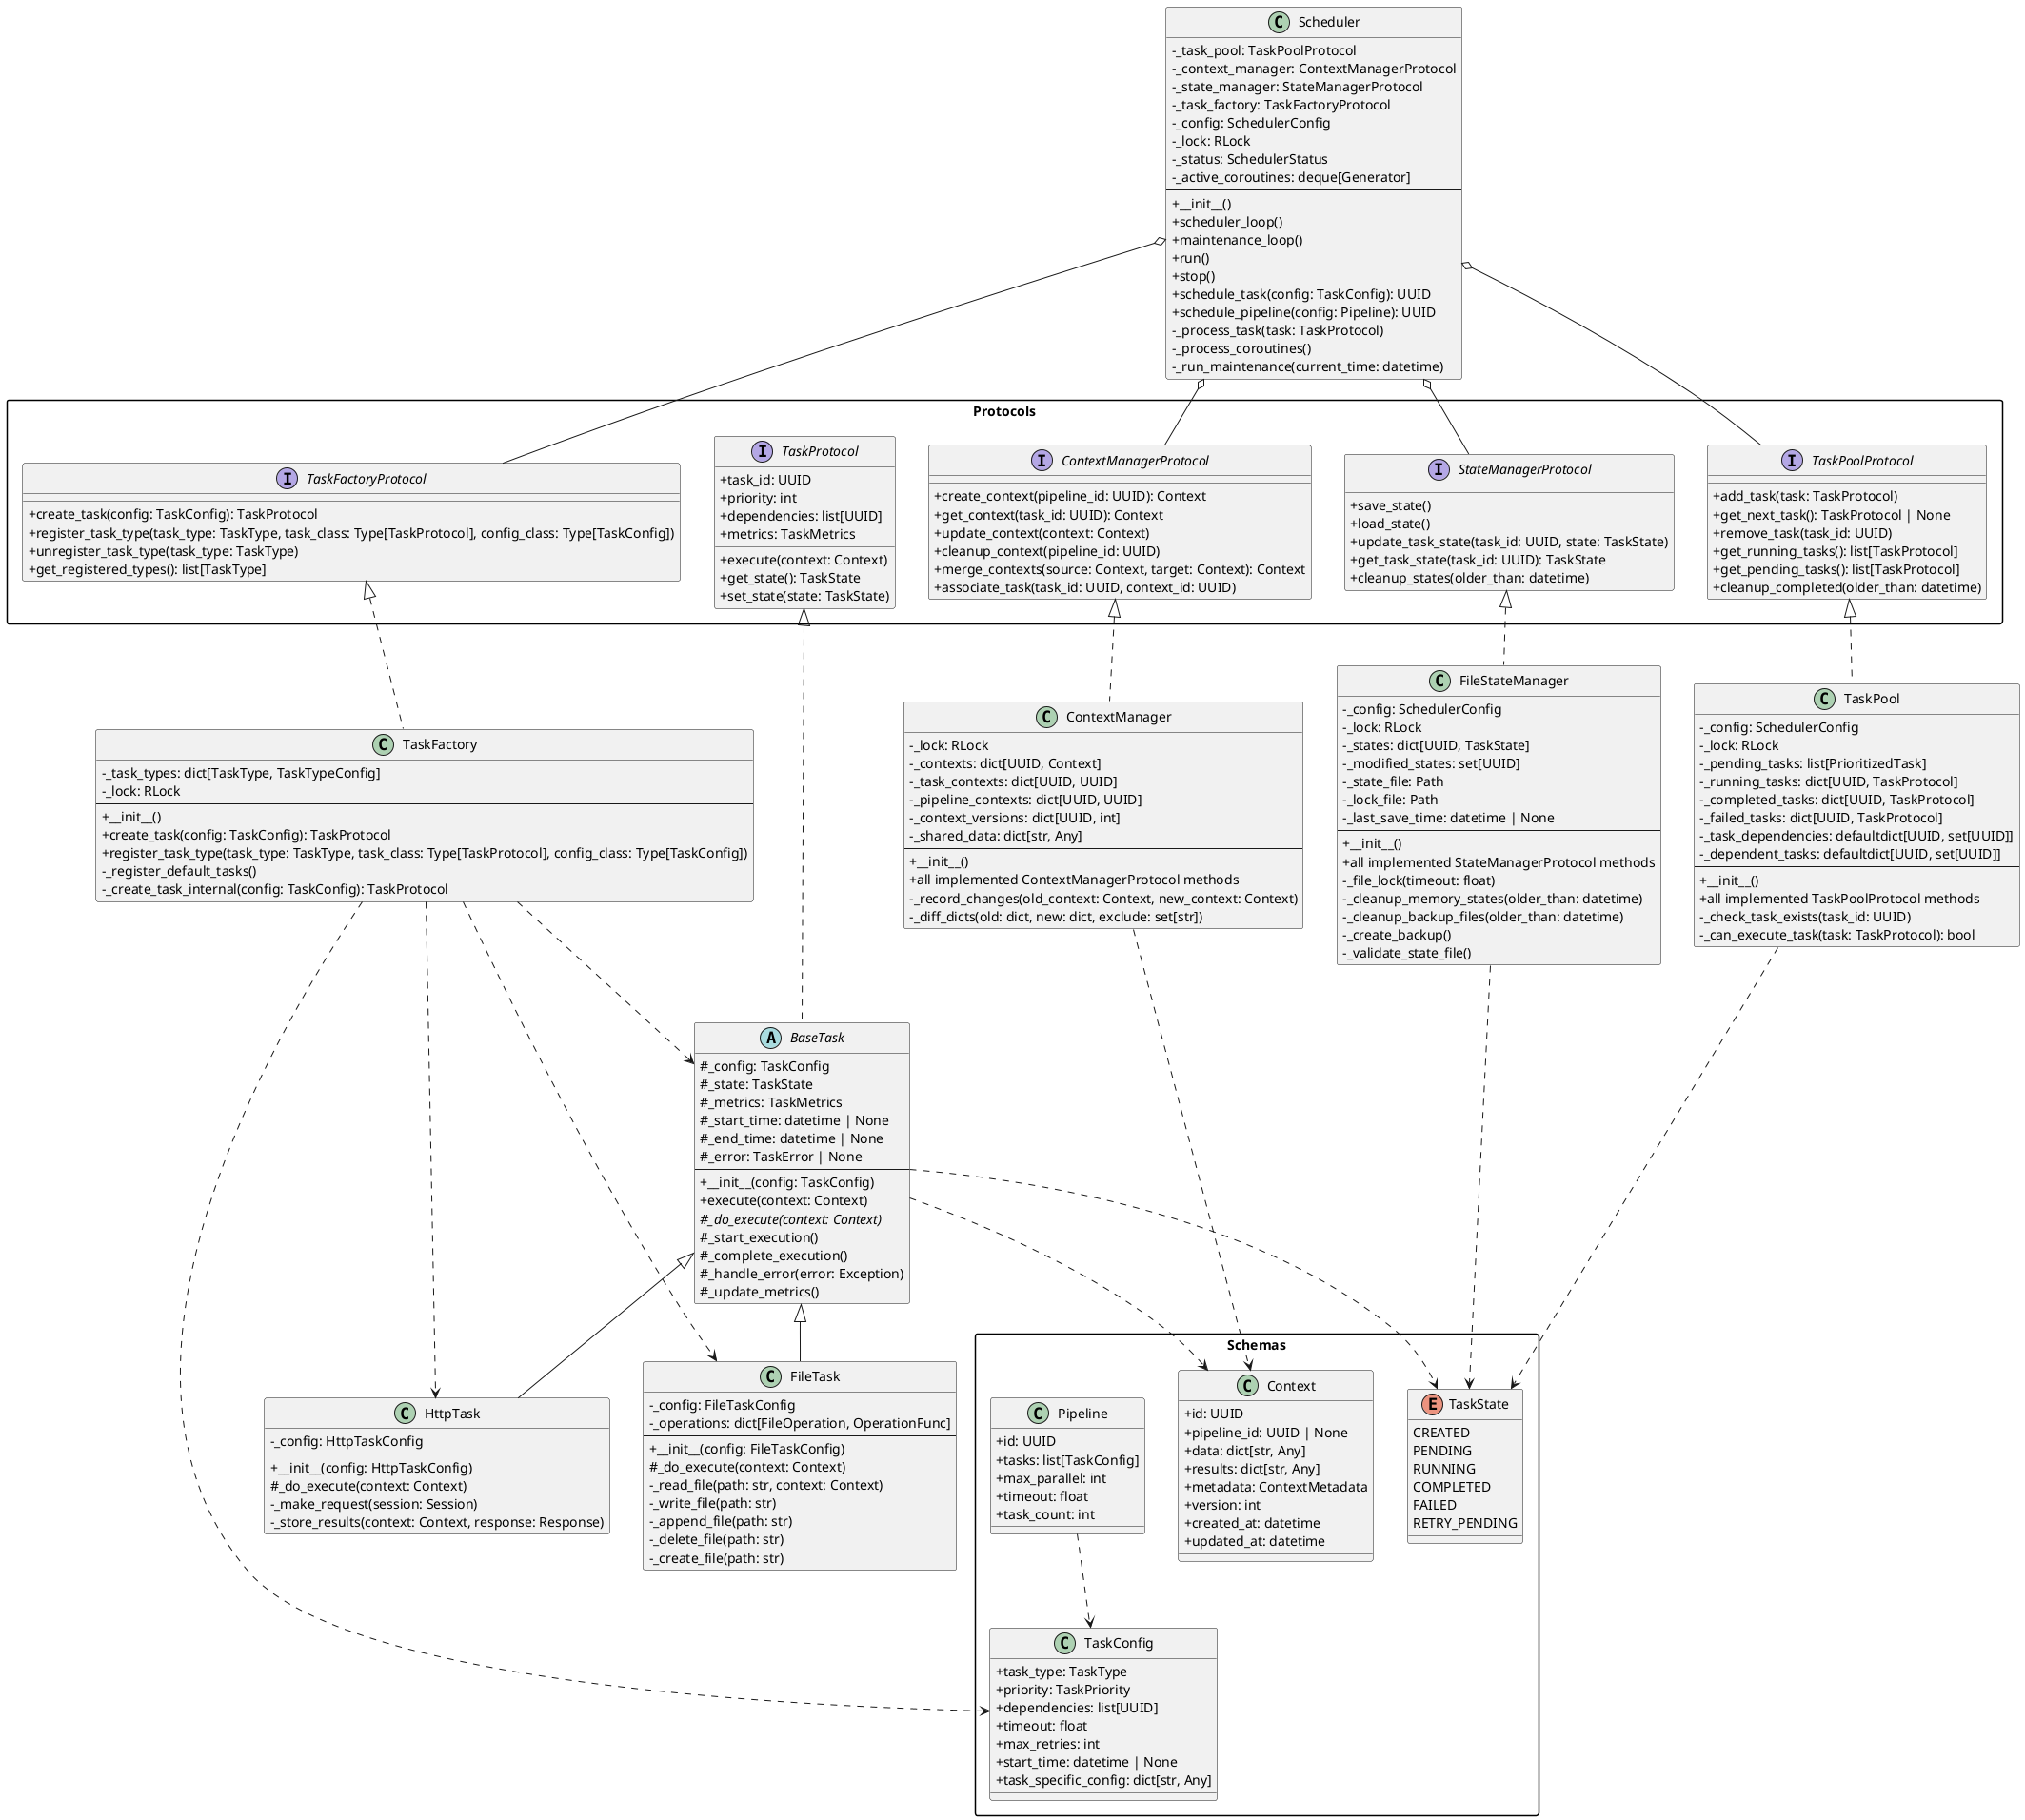 @startuml
skinparam packageStyle rectangle
skinparam componentStyle uml2
skinparam classAttributeIconSize 0

' Protocols
package "Protocols" {
    interface "TaskProtocol" as TaskP {
        +task_id: UUID
        +priority: int
        +dependencies: list[UUID]
        +metrics: TaskMetrics
        +execute(context: Context)
        +get_state(): TaskState
        +set_state(state: TaskState)
    }

    interface "TaskFactoryProtocol" as TaskFactoryP {
        +create_task(config: TaskConfig): TaskProtocol
        +register_task_type(task_type: TaskType, task_class: Type[TaskProtocol], config_class: Type[TaskConfig])
        +unregister_task_type(task_type: TaskType)
        +get_registered_types(): list[TaskType]
    }

    interface "ContextManagerProtocol" as ContextManagerP {
        +create_context(pipeline_id: UUID): Context
        +get_context(task_id: UUID): Context
        +update_context(context: Context)
        +cleanup_context(pipeline_id: UUID)
        +merge_contexts(source: Context, target: Context): Context
        +associate_task(task_id: UUID, context_id: UUID)
    }

    interface "StateManagerProtocol" as StateManagerP {
        +save_state()
        +load_state()
        +update_task_state(task_id: UUID, state: TaskState)
        +get_task_state(task_id: UUID): TaskState
        +cleanup_states(older_than: datetime)
    }

    interface "TaskPoolProtocol" as TaskPoolP {
        +add_task(task: TaskProtocol)
        +get_next_task(): TaskProtocol | None
        +remove_task(task_id: UUID)
        +get_running_tasks(): list[TaskProtocol]
        +get_pending_tasks(): list[TaskProtocol]
        +cleanup_completed(older_than: datetime)
    }
}

' Base classes and implementations
abstract class "BaseTask" as BaseTask {
    #_config: TaskConfig
    #_state: TaskState
    #_metrics: TaskMetrics
    #_start_time: datetime | None
    #_end_time: datetime | None
    #_error: TaskError | None
    --
    +__init__(config: TaskConfig)
    +execute(context: Context)
    #{abstract} _do_execute(context: Context)
    #_start_execution()
    #_complete_execution()
    #_handle_error(error: Exception)
    #_update_metrics()
}

class "FileTask" as FileTask {
    -_config: FileTaskConfig
    -_operations: dict[FileOperation, OperationFunc]
    --
    +__init__(config: FileTaskConfig)
    #_do_execute(context: Context)
    -_read_file(path: str, context: Context)
    -_write_file(path: str)
    -_append_file(path: str)
    -_delete_file(path: str)
    -_create_file(path: str)
}

class "HttpTask" as HttpTask {
    -_config: HttpTaskConfig
    --
    +__init__(config: HttpTaskConfig)
    #_do_execute(context: Context)
    -_make_request(session: Session)
    -_store_results(context: Context, response: Response)
}

class "TaskFactory" as TaskFactory {
    -_task_types: dict[TaskType, TaskTypeConfig]
    -_lock: RLock
    --
    +__init__()
    +create_task(config: TaskConfig): TaskProtocol
    +register_task_type(task_type: TaskType, task_class: Type[TaskProtocol], config_class: Type[TaskConfig])
    -_register_default_tasks()
    -_create_task_internal(config: TaskConfig): TaskProtocol
}

class "ContextManager" as ContextManager {
    -_lock: RLock
    -_contexts: dict[UUID, Context]
    -_task_contexts: dict[UUID, UUID]
    -_pipeline_contexts: dict[UUID, UUID]
    -_context_versions: dict[UUID, int]
    -_shared_data: dict[str, Any]
    --
    +__init__()
    +all implemented ContextManagerProtocol methods
    -_record_changes(old_context: Context, new_context: Context)
    -_diff_dicts(old: dict, new: dict, exclude: set[str])
}

class "FileStateManager" as FileStateManager {
    -_config: SchedulerConfig
    -_lock: RLock
    -_states: dict[UUID, TaskState]
    -_modified_states: set[UUID]
    -_state_file: Path
    -_lock_file: Path
    -_last_save_time: datetime | None
    --
    +__init__()
    +all implemented StateManagerProtocol methods
    -_file_lock(timeout: float)
    -_cleanup_memory_states(older_than: datetime)
    -_cleanup_backup_files(older_than: datetime)
    -_create_backup()
    -_validate_state_file()
}

class "TaskPool" as TaskPool {
    -_config: SchedulerConfig
    -_lock: RLock
    -_pending_tasks: list[PrioritizedTask]
    -_running_tasks: dict[UUID, TaskProtocol]
    -_completed_tasks: dict[UUID, TaskProtocol]
    -_failed_tasks: dict[UUID, TaskProtocol]
    -_task_dependencies: defaultdict[UUID, set[UUID]]
    -_dependent_tasks: defaultdict[UUID, set[UUID]]
    --
    +__init__()
    +all implemented TaskPoolProtocol methods
    -_check_task_exists(task_id: UUID)
    -_can_execute_task(task: TaskProtocol): bool
}

class "Scheduler" as Scheduler {
    -_task_pool: TaskPoolProtocol
    -_context_manager: ContextManagerProtocol
    -_state_manager: StateManagerProtocol
    -_task_factory: TaskFactoryProtocol
    -_config: SchedulerConfig
    -_lock: RLock
    -_status: SchedulerStatus
    -_active_coroutines: deque[Generator]
    --
    +__init__()
    +scheduler_loop()
    +maintenance_loop()
    +run()
    +stop()
    +schedule_task(config: TaskConfig): UUID
    +schedule_pipeline(config: Pipeline): UUID
    -_process_task(task: TaskProtocol)
    -_process_coroutines()
    -_run_maintenance(current_time: datetime)
}

' Models
package "Schemas" {
    class "TaskConfig" as TaskConfig {
        +task_type: TaskType
        +priority: TaskPriority
        +dependencies: list[UUID]
        +timeout: float
        +max_retries: int
        +start_time: datetime | None
        +task_specific_config: dict[str, Any]
    }

    class "Context" as Context {
        +id: UUID
        +pipeline_id: UUID | None
        +data: dict[str, Any]
        +results: dict[str, Any]
        +metadata: ContextMetadata
        +version: int
        +created_at: datetime
        +updated_at: datetime
    }

    enum "TaskState" as TaskState {
        CREATED
        PENDING
        RUNNING
        COMPLETED
        FAILED
        RETRY_PENDING
    }

    class "Pipeline" as Pipeline {
        +id: UUID
        +tasks: list[TaskConfig]
        +max_parallel: int
        +timeout: float
        +task_count: int
    }
}

' Relationships
TaskP <|.. BaseTask
BaseTask <|-- FileTask
BaseTask <|-- HttpTask

TaskFactoryP <|.. TaskFactory
ContextManagerP <|.. ContextManager
StateManagerP <|.. FileStateManager
TaskPoolP <|.. TaskPool

Scheduler o-- TaskPoolP
Scheduler o-- ContextManagerP
Scheduler o-- StateManagerP
Scheduler o-- TaskFactoryP

TaskFactory ..> TaskConfig
TaskFactory ..> BaseTask
TaskFactory ..> FileTask
TaskFactory ..> HttpTask

BaseTask ..> Context
BaseTask ..> TaskState
TaskPool ..> TaskState

ContextManager ..> Context
FileStateManager ..> TaskState

Pipeline ..> TaskConfig
@enduml
